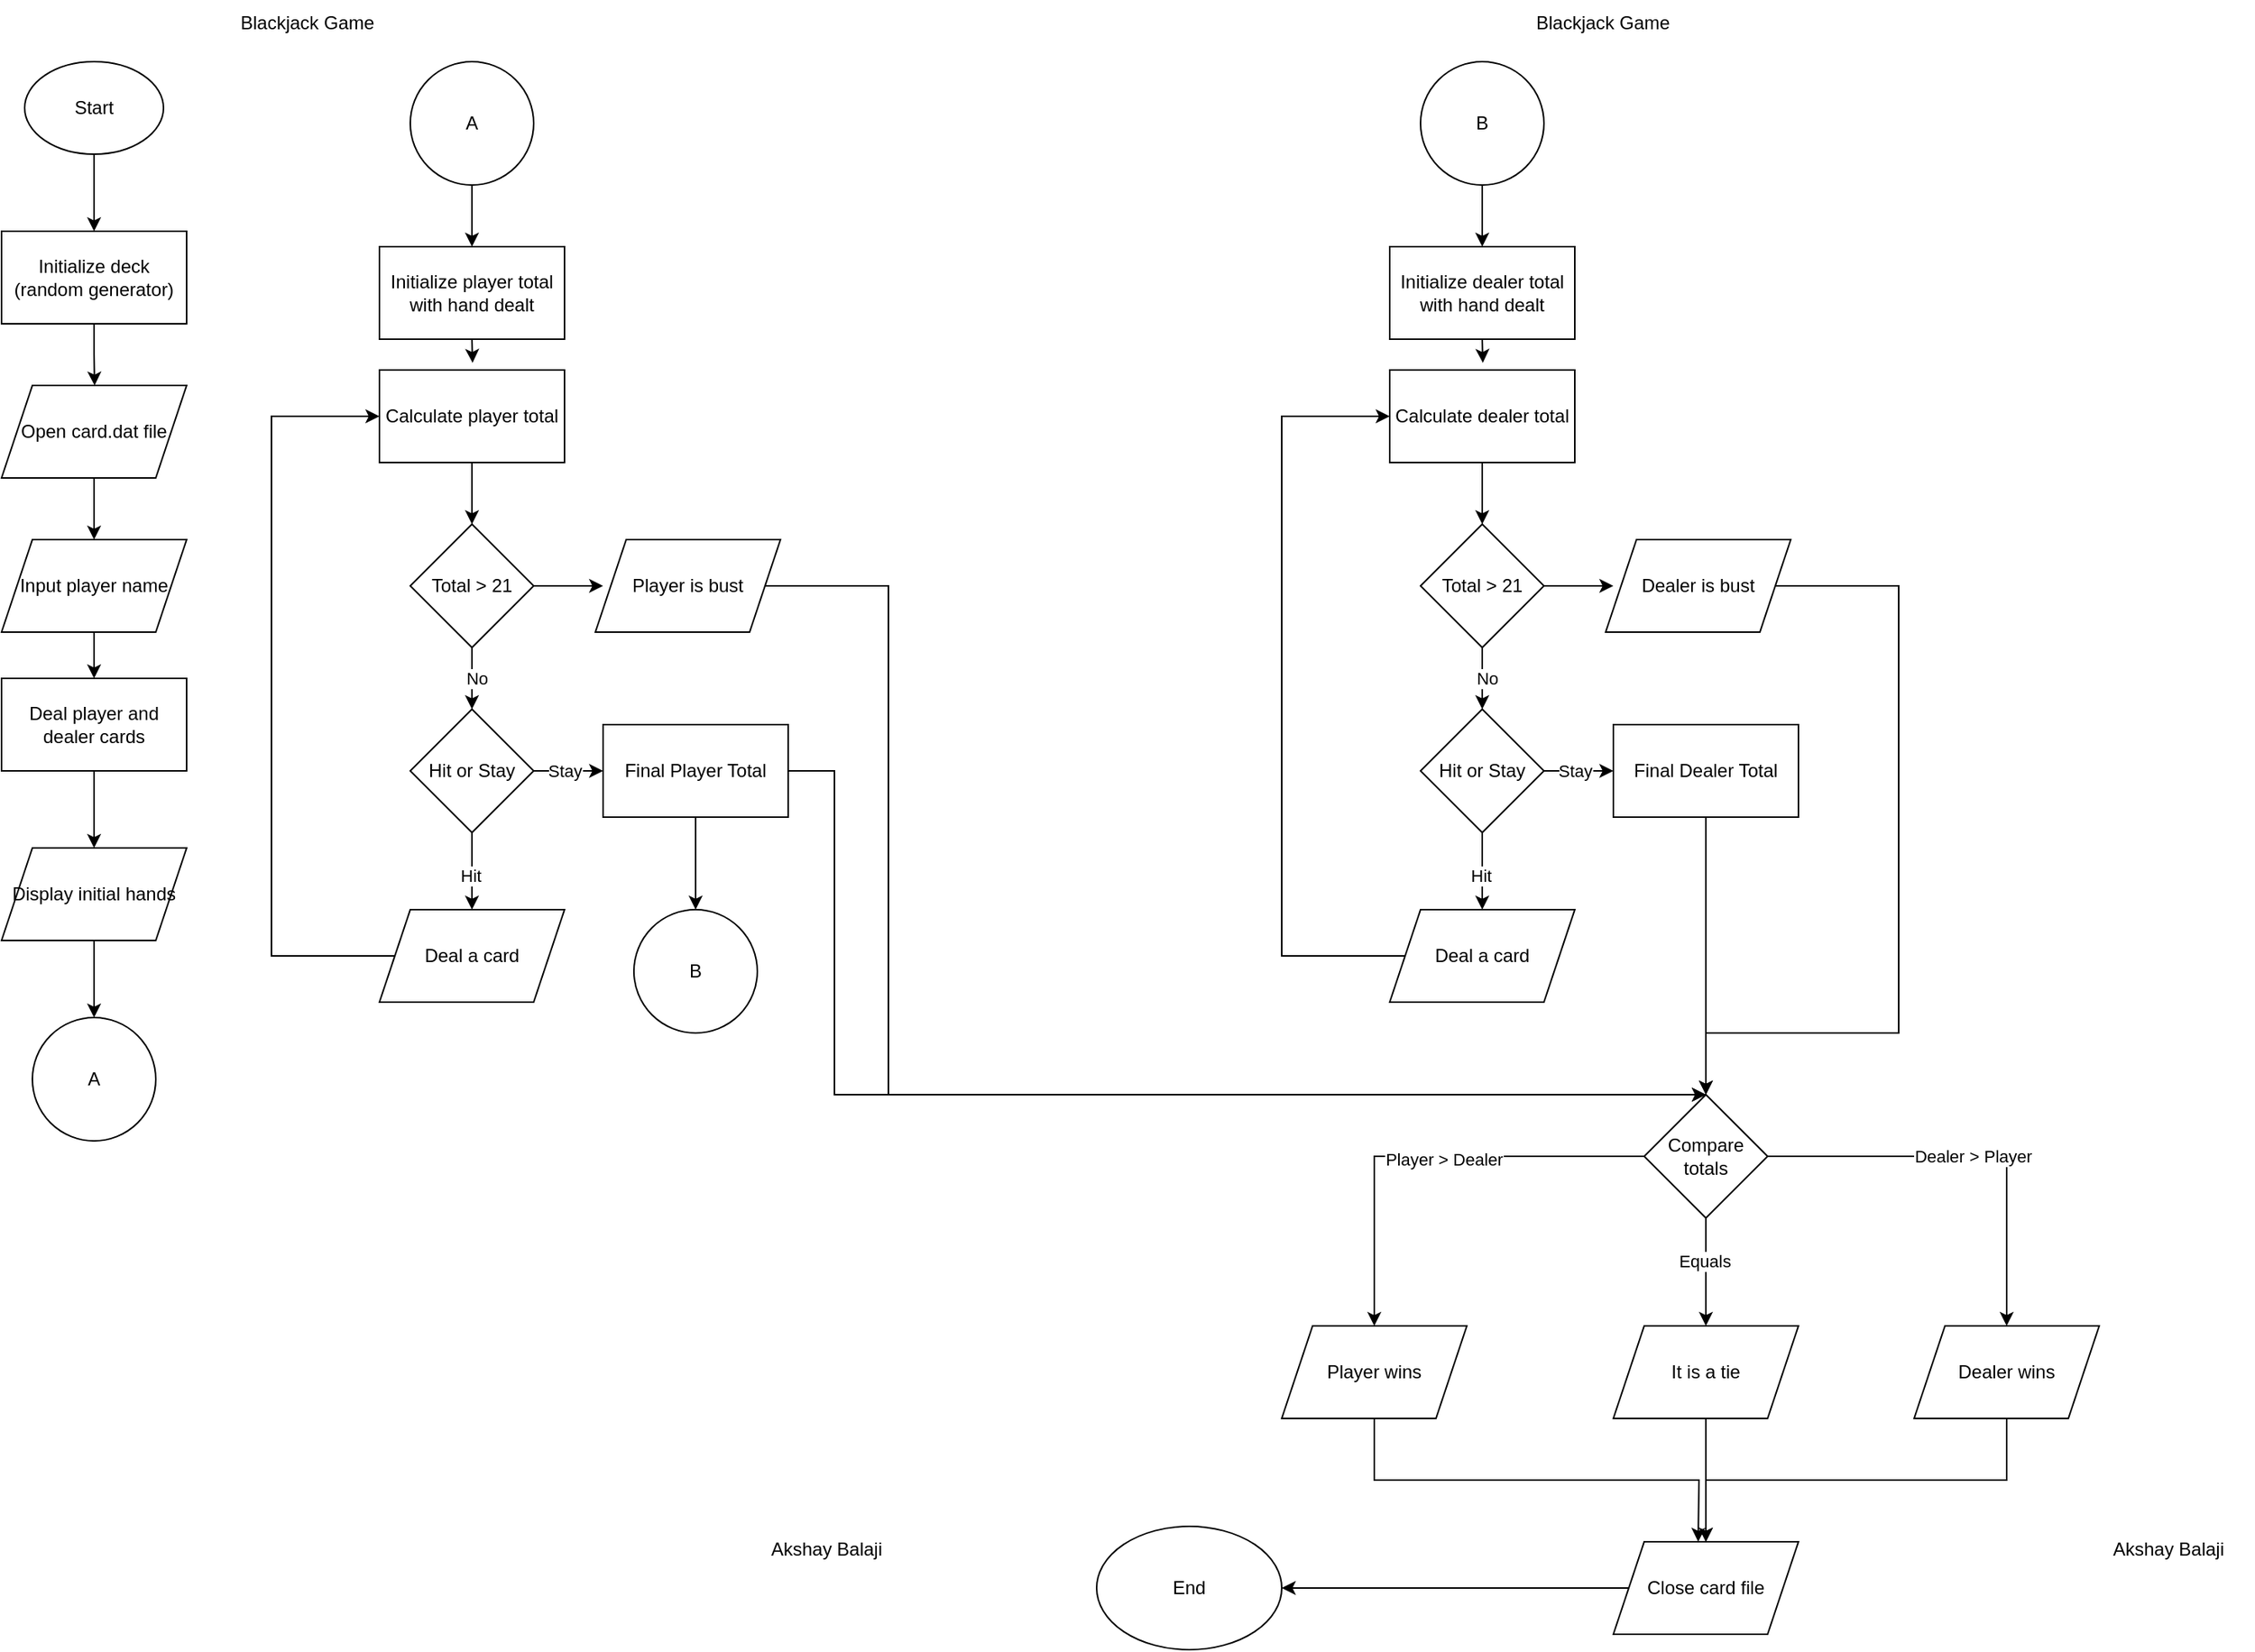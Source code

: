 <mxfile version="24.7.1" type="google">
  <diagram name="Page-1" id="MdpVFVt1C24VA2dgtvB7">
    <mxGraphModel grid="1" page="1" gridSize="10" guides="1" tooltips="1" connect="1" arrows="1" fold="1" pageScale="1" pageWidth="850" pageHeight="1100" math="0" shadow="0">
      <root>
        <mxCell id="0" />
        <mxCell id="1" parent="0" />
        <mxCell id="CA_d9Xkf4OtrzHtj1WFr-3" style="edgeStyle=orthogonalEdgeStyle;rounded=0;orthogonalLoop=1;jettySize=auto;html=1;exitX=0.5;exitY=1;exitDx=0;exitDy=0;" edge="1" parent="1" source="CA_d9Xkf4OtrzHtj1WFr-1" target="CA_d9Xkf4OtrzHtj1WFr-2">
          <mxGeometry relative="1" as="geometry" />
        </mxCell>
        <mxCell id="CA_d9Xkf4OtrzHtj1WFr-1" value="Start" style="ellipse;whiteSpace=wrap;html=1;" vertex="1" parent="1">
          <mxGeometry x="195" y="50" width="90" height="60" as="geometry" />
        </mxCell>
        <mxCell id="CA_d9Xkf4OtrzHtj1WFr-5" style="edgeStyle=orthogonalEdgeStyle;rounded=0;orthogonalLoop=1;jettySize=auto;html=1;exitX=0.5;exitY=1;exitDx=0;exitDy=0;" edge="1" parent="1" source="CA_d9Xkf4OtrzHtj1WFr-2">
          <mxGeometry relative="1" as="geometry">
            <mxPoint x="240.333" y="260" as="targetPoint" />
          </mxGeometry>
        </mxCell>
        <mxCell id="CA_d9Xkf4OtrzHtj1WFr-2" value="Initialize deck (random generator)" style="rounded=0;whiteSpace=wrap;html=1;" vertex="1" parent="1">
          <mxGeometry x="180" y="160" width="120" height="60" as="geometry" />
        </mxCell>
        <mxCell id="CA_d9Xkf4OtrzHtj1WFr-9" style="edgeStyle=orthogonalEdgeStyle;rounded=0;orthogonalLoop=1;jettySize=auto;html=1;exitX=0.5;exitY=1;exitDx=0;exitDy=0;" edge="1" parent="1" source="CA_d9Xkf4OtrzHtj1WFr-6" target="CA_d9Xkf4OtrzHtj1WFr-8">
          <mxGeometry relative="1" as="geometry" />
        </mxCell>
        <mxCell id="CA_d9Xkf4OtrzHtj1WFr-6" value="Open card.dat file" style="shape=parallelogram;perimeter=parallelogramPerimeter;whiteSpace=wrap;html=1;fixedSize=1;" vertex="1" parent="1">
          <mxGeometry x="180" y="260" width="120" height="60" as="geometry" />
        </mxCell>
        <mxCell id="CA_d9Xkf4OtrzHtj1WFr-12" style="edgeStyle=orthogonalEdgeStyle;rounded=0;orthogonalLoop=1;jettySize=auto;html=1;exitX=0.5;exitY=1;exitDx=0;exitDy=0;entryX=0.5;entryY=0;entryDx=0;entryDy=0;" edge="1" parent="1" source="CA_d9Xkf4OtrzHtj1WFr-7" target="CA_d9Xkf4OtrzHtj1WFr-11">
          <mxGeometry relative="1" as="geometry" />
        </mxCell>
        <mxCell id="CA_d9Xkf4OtrzHtj1WFr-7" value="Deal player and dealer cards" style="rounded=0;whiteSpace=wrap;html=1;" vertex="1" parent="1">
          <mxGeometry x="180" y="450" width="120" height="60" as="geometry" />
        </mxCell>
        <mxCell id="CA_d9Xkf4OtrzHtj1WFr-10" style="edgeStyle=orthogonalEdgeStyle;rounded=0;orthogonalLoop=1;jettySize=auto;html=1;exitX=0.5;exitY=1;exitDx=0;exitDy=0;" edge="1" parent="1" source="CA_d9Xkf4OtrzHtj1WFr-8" target="CA_d9Xkf4OtrzHtj1WFr-7">
          <mxGeometry relative="1" as="geometry" />
        </mxCell>
        <mxCell id="CA_d9Xkf4OtrzHtj1WFr-8" value="Input player name" style="shape=parallelogram;perimeter=parallelogramPerimeter;whiteSpace=wrap;html=1;fixedSize=1;" vertex="1" parent="1">
          <mxGeometry x="180" y="360" width="120" height="60" as="geometry" />
        </mxCell>
        <mxCell id="CA_d9Xkf4OtrzHtj1WFr-14" style="edgeStyle=orthogonalEdgeStyle;rounded=0;orthogonalLoop=1;jettySize=auto;html=1;exitX=0.5;exitY=1;exitDx=0;exitDy=0;entryX=0.5;entryY=0;entryDx=0;entryDy=0;" edge="1" parent="1" source="CA_d9Xkf4OtrzHtj1WFr-11" target="CA_d9Xkf4OtrzHtj1WFr-13">
          <mxGeometry relative="1" as="geometry" />
        </mxCell>
        <mxCell id="CA_d9Xkf4OtrzHtj1WFr-11" value="Display initial hands" style="shape=parallelogram;perimeter=parallelogramPerimeter;whiteSpace=wrap;html=1;fixedSize=1;" vertex="1" parent="1">
          <mxGeometry x="180" y="560" width="120" height="60" as="geometry" />
        </mxCell>
        <mxCell id="CA_d9Xkf4OtrzHtj1WFr-13" value="A" style="ellipse;whiteSpace=wrap;html=1;aspect=fixed;" vertex="1" parent="1">
          <mxGeometry x="200" y="670" width="80" height="80" as="geometry" />
        </mxCell>
        <mxCell id="CA_d9Xkf4OtrzHtj1WFr-17" style="edgeStyle=orthogonalEdgeStyle;rounded=0;orthogonalLoop=1;jettySize=auto;html=1;exitX=0.5;exitY=1;exitDx=0;exitDy=0;entryX=0.5;entryY=0;entryDx=0;entryDy=0;" edge="1" parent="1" source="CA_d9Xkf4OtrzHtj1WFr-15" target="CA_d9Xkf4OtrzHtj1WFr-16">
          <mxGeometry relative="1" as="geometry" />
        </mxCell>
        <mxCell id="CA_d9Xkf4OtrzHtj1WFr-15" value="A" style="ellipse;whiteSpace=wrap;html=1;aspect=fixed;" vertex="1" parent="1">
          <mxGeometry x="445" y="50" width="80" height="80" as="geometry" />
        </mxCell>
        <mxCell id="CA_d9Xkf4OtrzHtj1WFr-16" value="Initialize player total with hand dealt" style="rounded=0;whiteSpace=wrap;html=1;" vertex="1" parent="1">
          <mxGeometry x="425" y="170" width="120" height="60" as="geometry" />
        </mxCell>
        <mxCell id="CA_d9Xkf4OtrzHtj1WFr-22" value="" style="edgeStyle=orthogonalEdgeStyle;rounded=0;orthogonalLoop=1;jettySize=auto;html=1;" edge="1" parent="1" source="CA_d9Xkf4OtrzHtj1WFr-18" target="CA_d9Xkf4OtrzHtj1WFr-21">
          <mxGeometry relative="1" as="geometry" />
        </mxCell>
        <mxCell id="CA_d9Xkf4OtrzHtj1WFr-23" value="Stay" style="edgeLabel;html=1;align=center;verticalAlign=middle;resizable=0;points=[];" connectable="0" vertex="1" parent="CA_d9Xkf4OtrzHtj1WFr-22">
          <mxGeometry x="-0.111" relative="1" as="geometry">
            <mxPoint as="offset" />
          </mxGeometry>
        </mxCell>
        <mxCell id="CA_d9Xkf4OtrzHtj1WFr-42" style="edgeStyle=orthogonalEdgeStyle;rounded=0;orthogonalLoop=1;jettySize=auto;html=1;" edge="1" parent="1" source="CA_d9Xkf4OtrzHtj1WFr-18" target="CA_d9Xkf4OtrzHtj1WFr-29">
          <mxGeometry relative="1" as="geometry" />
        </mxCell>
        <mxCell id="CA_d9Xkf4OtrzHtj1WFr-50" value="Hit" style="edgeLabel;html=1;align=center;verticalAlign=middle;resizable=0;points=[];" connectable="0" vertex="1" parent="CA_d9Xkf4OtrzHtj1WFr-42">
          <mxGeometry x="0.107" y="-1" relative="1" as="geometry">
            <mxPoint as="offset" />
          </mxGeometry>
        </mxCell>
        <mxCell id="CA_d9Xkf4OtrzHtj1WFr-18" value="Hit or Stay" style="rhombus;whiteSpace=wrap;html=1;" vertex="1" parent="1">
          <mxGeometry x="445" y="470" width="80" height="80" as="geometry" />
        </mxCell>
        <mxCell id="CA_d9Xkf4OtrzHtj1WFr-54" style="edgeStyle=orthogonalEdgeStyle;rounded=0;orthogonalLoop=1;jettySize=auto;html=1;" edge="1" parent="1" source="CA_d9Xkf4OtrzHtj1WFr-21">
          <mxGeometry relative="1" as="geometry">
            <mxPoint x="630" y="600" as="targetPoint" />
          </mxGeometry>
        </mxCell>
        <mxCell id="CA_d9Xkf4OtrzHtj1WFr-101" style="edgeStyle=orthogonalEdgeStyle;rounded=0;orthogonalLoop=1;jettySize=auto;html=1;exitX=1;exitY=0.5;exitDx=0;exitDy=0;entryX=0.5;entryY=0;entryDx=0;entryDy=0;" edge="1" parent="1" source="CA_d9Xkf4OtrzHtj1WFr-21" target="CA_d9Xkf4OtrzHtj1WFr-100">
          <mxGeometry relative="1" as="geometry">
            <Array as="points">
              <mxPoint x="720" y="510" />
              <mxPoint x="720" y="720" />
            </Array>
          </mxGeometry>
        </mxCell>
        <mxCell id="CA_d9Xkf4OtrzHtj1WFr-21" value="Final Player Total" style="whiteSpace=wrap;html=1;" vertex="1" parent="1">
          <mxGeometry x="570" y="480" width="120" height="60" as="geometry" />
        </mxCell>
        <mxCell id="CA_d9Xkf4OtrzHtj1WFr-43" style="edgeStyle=orthogonalEdgeStyle;rounded=0;orthogonalLoop=1;jettySize=auto;html=1;exitX=0;exitY=0.5;exitDx=0;exitDy=0;entryX=0;entryY=0.5;entryDx=0;entryDy=0;" edge="1" parent="1" source="CA_d9Xkf4OtrzHtj1WFr-29" target="CA_d9Xkf4OtrzHtj1WFr-44">
          <mxGeometry relative="1" as="geometry">
            <mxPoint x="365" y="300" as="targetPoint" />
            <Array as="points">
              <mxPoint x="355" y="630" />
              <mxPoint x="355" y="280" />
            </Array>
          </mxGeometry>
        </mxCell>
        <mxCell id="CA_d9Xkf4OtrzHtj1WFr-29" value="Deal a card" style="shape=parallelogram;perimeter=parallelogramPerimeter;whiteSpace=wrap;html=1;fixedSize=1;" vertex="1" parent="1">
          <mxGeometry x="425" y="600" width="120" height="60" as="geometry" />
        </mxCell>
        <mxCell id="CA_d9Xkf4OtrzHtj1WFr-48" style="edgeStyle=orthogonalEdgeStyle;rounded=0;orthogonalLoop=1;jettySize=auto;html=1;exitX=0.5;exitY=1;exitDx=0;exitDy=0;entryX=0.5;entryY=0;entryDx=0;entryDy=0;" edge="1" parent="1" source="CA_d9Xkf4OtrzHtj1WFr-35" target="CA_d9Xkf4OtrzHtj1WFr-18">
          <mxGeometry relative="1" as="geometry" />
        </mxCell>
        <mxCell id="CA_d9Xkf4OtrzHtj1WFr-49" value="No" style="edgeLabel;html=1;align=center;verticalAlign=middle;resizable=0;points=[];" connectable="0" vertex="1" parent="CA_d9Xkf4OtrzHtj1WFr-48">
          <mxGeometry x="-0.017" y="3" relative="1" as="geometry">
            <mxPoint as="offset" />
          </mxGeometry>
        </mxCell>
        <mxCell id="CA_d9Xkf4OtrzHtj1WFr-52" value="" style="edgeStyle=orthogonalEdgeStyle;rounded=0;orthogonalLoop=1;jettySize=auto;html=1;" edge="1" parent="1" source="CA_d9Xkf4OtrzHtj1WFr-35">
          <mxGeometry relative="1" as="geometry">
            <mxPoint x="570" y="390" as="targetPoint" />
          </mxGeometry>
        </mxCell>
        <mxCell id="CA_d9Xkf4OtrzHtj1WFr-35" value="Total &amp;gt; 21" style="rhombus;whiteSpace=wrap;html=1;" vertex="1" parent="1">
          <mxGeometry x="445" y="350" width="80" height="80" as="geometry" />
        </mxCell>
        <mxCell id="CA_d9Xkf4OtrzHtj1WFr-46" style="edgeStyle=orthogonalEdgeStyle;rounded=0;orthogonalLoop=1;jettySize=auto;html=1;" edge="1" parent="1" source="CA_d9Xkf4OtrzHtj1WFr-44" target="CA_d9Xkf4OtrzHtj1WFr-35">
          <mxGeometry relative="1" as="geometry" />
        </mxCell>
        <mxCell id="CA_d9Xkf4OtrzHtj1WFr-44" value="Calculate player total" style="rounded=0;whiteSpace=wrap;html=1;" vertex="1" parent="1">
          <mxGeometry x="425" y="250" width="120" height="60" as="geometry" />
        </mxCell>
        <mxCell id="CA_d9Xkf4OtrzHtj1WFr-47" style="edgeStyle=orthogonalEdgeStyle;rounded=0;orthogonalLoop=1;jettySize=auto;html=1;exitX=0.5;exitY=1;exitDx=0;exitDy=0;entryX=0.503;entryY=-0.078;entryDx=0;entryDy=0;entryPerimeter=0;" edge="1" parent="1" source="CA_d9Xkf4OtrzHtj1WFr-16" target="CA_d9Xkf4OtrzHtj1WFr-44">
          <mxGeometry relative="1" as="geometry" />
        </mxCell>
        <mxCell id="CA_d9Xkf4OtrzHtj1WFr-53" value="Player is bust" style="shape=parallelogram;perimeter=parallelogramPerimeter;whiteSpace=wrap;html=1;fixedSize=1;" vertex="1" parent="1">
          <mxGeometry x="565" y="360" width="120" height="60" as="geometry" />
        </mxCell>
        <mxCell id="CA_d9Xkf4OtrzHtj1WFr-55" value="B" style="ellipse;whiteSpace=wrap;html=1;aspect=fixed;" vertex="1" parent="1">
          <mxGeometry x="590" y="600" width="80" height="80" as="geometry" />
        </mxCell>
        <mxCell id="CA_d9Xkf4OtrzHtj1WFr-77" style="edgeStyle=orthogonalEdgeStyle;rounded=0;orthogonalLoop=1;jettySize=auto;html=1;exitX=0.5;exitY=1;exitDx=0;exitDy=0;entryX=0.5;entryY=0;entryDx=0;entryDy=0;" edge="1" parent="1" source="CA_d9Xkf4OtrzHtj1WFr-78" target="CA_d9Xkf4OtrzHtj1WFr-79">
          <mxGeometry relative="1" as="geometry" />
        </mxCell>
        <mxCell id="CA_d9Xkf4OtrzHtj1WFr-78" value="B" style="ellipse;whiteSpace=wrap;html=1;aspect=fixed;" vertex="1" parent="1">
          <mxGeometry x="1100" y="50" width="80" height="80" as="geometry" />
        </mxCell>
        <mxCell id="CA_d9Xkf4OtrzHtj1WFr-79" value="Initialize dealer total with hand dealt" style="rounded=0;whiteSpace=wrap;html=1;" vertex="1" parent="1">
          <mxGeometry x="1080" y="170" width="120" height="60" as="geometry" />
        </mxCell>
        <mxCell id="CA_d9Xkf4OtrzHtj1WFr-80" value="" style="edgeStyle=orthogonalEdgeStyle;rounded=0;orthogonalLoop=1;jettySize=auto;html=1;" edge="1" parent="1" source="CA_d9Xkf4OtrzHtj1WFr-84" target="CA_d9Xkf4OtrzHtj1WFr-86">
          <mxGeometry relative="1" as="geometry" />
        </mxCell>
        <mxCell id="CA_d9Xkf4OtrzHtj1WFr-81" value="Stay" style="edgeLabel;html=1;align=center;verticalAlign=middle;resizable=0;points=[];" connectable="0" vertex="1" parent="CA_d9Xkf4OtrzHtj1WFr-80">
          <mxGeometry x="-0.111" relative="1" as="geometry">
            <mxPoint as="offset" />
          </mxGeometry>
        </mxCell>
        <mxCell id="CA_d9Xkf4OtrzHtj1WFr-82" style="edgeStyle=orthogonalEdgeStyle;rounded=0;orthogonalLoop=1;jettySize=auto;html=1;" edge="1" parent="1" source="CA_d9Xkf4OtrzHtj1WFr-84" target="CA_d9Xkf4OtrzHtj1WFr-88">
          <mxGeometry relative="1" as="geometry" />
        </mxCell>
        <mxCell id="CA_d9Xkf4OtrzHtj1WFr-83" value="Hit" style="edgeLabel;html=1;align=center;verticalAlign=middle;resizable=0;points=[];" connectable="0" vertex="1" parent="CA_d9Xkf4OtrzHtj1WFr-82">
          <mxGeometry x="0.107" y="-1" relative="1" as="geometry">
            <mxPoint as="offset" />
          </mxGeometry>
        </mxCell>
        <mxCell id="CA_d9Xkf4OtrzHtj1WFr-84" value="Hit or Stay" style="rhombus;whiteSpace=wrap;html=1;" vertex="1" parent="1">
          <mxGeometry x="1100" y="470" width="80" height="80" as="geometry" />
        </mxCell>
        <mxCell id="CA_d9Xkf4OtrzHtj1WFr-85" style="edgeStyle=orthogonalEdgeStyle;rounded=0;orthogonalLoop=1;jettySize=auto;html=1;entryX=0.5;entryY=0;entryDx=0;entryDy=0;" edge="1" parent="1" source="CA_d9Xkf4OtrzHtj1WFr-86" target="CA_d9Xkf4OtrzHtj1WFr-100">
          <mxGeometry relative="1" as="geometry">
            <mxPoint x="1285" y="600" as="targetPoint" />
          </mxGeometry>
        </mxCell>
        <mxCell id="CA_d9Xkf4OtrzHtj1WFr-86" value="Final Dealer Total" style="whiteSpace=wrap;html=1;" vertex="1" parent="1">
          <mxGeometry x="1225" y="480" width="120" height="60" as="geometry" />
        </mxCell>
        <mxCell id="CA_d9Xkf4OtrzHtj1WFr-87" style="edgeStyle=orthogonalEdgeStyle;rounded=0;orthogonalLoop=1;jettySize=auto;html=1;exitX=0;exitY=0.5;exitDx=0;exitDy=0;entryX=0;entryY=0.5;entryDx=0;entryDy=0;" edge="1" parent="1" source="CA_d9Xkf4OtrzHtj1WFr-88" target="CA_d9Xkf4OtrzHtj1WFr-94">
          <mxGeometry relative="1" as="geometry">
            <mxPoint x="1020" y="300" as="targetPoint" />
            <Array as="points">
              <mxPoint x="1010" y="630" />
              <mxPoint x="1010" y="280" />
            </Array>
          </mxGeometry>
        </mxCell>
        <mxCell id="CA_d9Xkf4OtrzHtj1WFr-88" value="Deal a card" style="shape=parallelogram;perimeter=parallelogramPerimeter;whiteSpace=wrap;html=1;fixedSize=1;" vertex="1" parent="1">
          <mxGeometry x="1080" y="600" width="120" height="60" as="geometry" />
        </mxCell>
        <mxCell id="CA_d9Xkf4OtrzHtj1WFr-89" style="edgeStyle=orthogonalEdgeStyle;rounded=0;orthogonalLoop=1;jettySize=auto;html=1;exitX=0.5;exitY=1;exitDx=0;exitDy=0;entryX=0.5;entryY=0;entryDx=0;entryDy=0;" edge="1" parent="1" source="CA_d9Xkf4OtrzHtj1WFr-92" target="CA_d9Xkf4OtrzHtj1WFr-84">
          <mxGeometry relative="1" as="geometry" />
        </mxCell>
        <mxCell id="CA_d9Xkf4OtrzHtj1WFr-90" value="No" style="edgeLabel;html=1;align=center;verticalAlign=middle;resizable=0;points=[];" connectable="0" vertex="1" parent="CA_d9Xkf4OtrzHtj1WFr-89">
          <mxGeometry x="-0.017" y="3" relative="1" as="geometry">
            <mxPoint as="offset" />
          </mxGeometry>
        </mxCell>
        <mxCell id="CA_d9Xkf4OtrzHtj1WFr-91" value="" style="edgeStyle=orthogonalEdgeStyle;rounded=0;orthogonalLoop=1;jettySize=auto;html=1;" edge="1" parent="1" source="CA_d9Xkf4OtrzHtj1WFr-92">
          <mxGeometry relative="1" as="geometry">
            <mxPoint x="1225" y="390" as="targetPoint" />
          </mxGeometry>
        </mxCell>
        <mxCell id="CA_d9Xkf4OtrzHtj1WFr-92" value="Total &amp;gt; 21" style="rhombus;whiteSpace=wrap;html=1;" vertex="1" parent="1">
          <mxGeometry x="1100" y="350" width="80" height="80" as="geometry" />
        </mxCell>
        <mxCell id="CA_d9Xkf4OtrzHtj1WFr-93" style="edgeStyle=orthogonalEdgeStyle;rounded=0;orthogonalLoop=1;jettySize=auto;html=1;" edge="1" parent="1" source="CA_d9Xkf4OtrzHtj1WFr-94" target="CA_d9Xkf4OtrzHtj1WFr-92">
          <mxGeometry relative="1" as="geometry" />
        </mxCell>
        <mxCell id="CA_d9Xkf4OtrzHtj1WFr-94" value="Calculate dealer total" style="rounded=0;whiteSpace=wrap;html=1;" vertex="1" parent="1">
          <mxGeometry x="1080" y="250" width="120" height="60" as="geometry" />
        </mxCell>
        <mxCell id="CA_d9Xkf4OtrzHtj1WFr-95" style="edgeStyle=orthogonalEdgeStyle;rounded=0;orthogonalLoop=1;jettySize=auto;html=1;exitX=0.5;exitY=1;exitDx=0;exitDy=0;entryX=0.503;entryY=-0.078;entryDx=0;entryDy=0;entryPerimeter=0;" edge="1" parent="1" source="CA_d9Xkf4OtrzHtj1WFr-79" target="CA_d9Xkf4OtrzHtj1WFr-94">
          <mxGeometry relative="1" as="geometry" />
        </mxCell>
        <mxCell id="CA_d9Xkf4OtrzHtj1WFr-96" value="Dealer is bust" style="shape=parallelogram;perimeter=parallelogramPerimeter;whiteSpace=wrap;html=1;fixedSize=1;" vertex="1" parent="1">
          <mxGeometry x="1220" y="360" width="120" height="60" as="geometry" />
        </mxCell>
        <mxCell id="CA_d9Xkf4OtrzHtj1WFr-111" style="edgeStyle=orthogonalEdgeStyle;rounded=0;orthogonalLoop=1;jettySize=auto;html=1;entryX=0.5;entryY=0;entryDx=0;entryDy=0;" edge="1" parent="1" source="CA_d9Xkf4OtrzHtj1WFr-100" target="CA_d9Xkf4OtrzHtj1WFr-106">
          <mxGeometry relative="1" as="geometry" />
        </mxCell>
        <mxCell id="CA_d9Xkf4OtrzHtj1WFr-114" value="Player &amp;gt; Dealer" style="edgeLabel;html=1;align=center;verticalAlign=middle;resizable=0;points=[];" connectable="0" vertex="1" parent="CA_d9Xkf4OtrzHtj1WFr-111">
          <mxGeometry x="-0.087" y="2" relative="1" as="geometry">
            <mxPoint as="offset" />
          </mxGeometry>
        </mxCell>
        <mxCell id="CA_d9Xkf4OtrzHtj1WFr-112" value="Dealer &amp;gt; Player" style="edgeStyle=orthogonalEdgeStyle;rounded=0;orthogonalLoop=1;jettySize=auto;html=1;exitX=1;exitY=0.5;exitDx=0;exitDy=0;" edge="1" parent="1" source="CA_d9Xkf4OtrzHtj1WFr-100" target="CA_d9Xkf4OtrzHtj1WFr-108">
          <mxGeometry relative="1" as="geometry" />
        </mxCell>
        <mxCell id="CA_d9Xkf4OtrzHtj1WFr-113" style="edgeStyle=orthogonalEdgeStyle;rounded=0;orthogonalLoop=1;jettySize=auto;html=1;exitX=0.5;exitY=1;exitDx=0;exitDy=0;" edge="1" parent="1" source="CA_d9Xkf4OtrzHtj1WFr-100" target="CA_d9Xkf4OtrzHtj1WFr-107">
          <mxGeometry relative="1" as="geometry" />
        </mxCell>
        <mxCell id="CA_d9Xkf4OtrzHtj1WFr-115" value="Equals" style="edgeLabel;html=1;align=center;verticalAlign=middle;resizable=0;points=[];" connectable="0" vertex="1" parent="CA_d9Xkf4OtrzHtj1WFr-113">
          <mxGeometry x="-0.201" y="-1" relative="1" as="geometry">
            <mxPoint as="offset" />
          </mxGeometry>
        </mxCell>
        <mxCell id="CA_d9Xkf4OtrzHtj1WFr-100" value="Compare totals" style="rhombus;whiteSpace=wrap;html=1;" vertex="1" parent="1">
          <mxGeometry x="1245" y="720" width="80" height="80" as="geometry" />
        </mxCell>
        <mxCell id="CA_d9Xkf4OtrzHtj1WFr-110" style="edgeStyle=orthogonalEdgeStyle;rounded=0;orthogonalLoop=1;jettySize=auto;html=1;exitX=1;exitY=0.5;exitDx=0;exitDy=0;entryX=0.5;entryY=0;entryDx=0;entryDy=0;" edge="1" parent="1" source="CA_d9Xkf4OtrzHtj1WFr-53" target="CA_d9Xkf4OtrzHtj1WFr-100">
          <mxGeometry relative="1" as="geometry">
            <mxPoint x="755" y="430" as="sourcePoint" />
            <Array as="points">
              <mxPoint x="755" y="390" />
              <mxPoint x="755" y="720" />
            </Array>
          </mxGeometry>
        </mxCell>
        <mxCell id="CA_d9Xkf4OtrzHtj1WFr-109" style="edgeStyle=orthogonalEdgeStyle;rounded=0;orthogonalLoop=1;jettySize=auto;html=1;exitX=1;exitY=0.5;exitDx=0;exitDy=0;entryX=0.5;entryY=0;entryDx=0;entryDy=0;" edge="1" parent="1" source="CA_d9Xkf4OtrzHtj1WFr-96" target="CA_d9Xkf4OtrzHtj1WFr-100">
          <mxGeometry relative="1" as="geometry">
            <mxPoint x="1410" y="430" as="sourcePoint" />
            <Array as="points">
              <mxPoint x="1410" y="390" />
              <mxPoint x="1410" y="680" />
              <mxPoint x="1285" y="680" />
            </Array>
          </mxGeometry>
        </mxCell>
        <mxCell id="pQjNvXrZmI8d75niiQMT-5" style="edgeStyle=orthogonalEdgeStyle;rounded=0;orthogonalLoop=1;jettySize=auto;html=1;exitX=0.5;exitY=1;exitDx=0;exitDy=0;" edge="1" parent="1" source="CA_d9Xkf4OtrzHtj1WFr-106">
          <mxGeometry relative="1" as="geometry">
            <mxPoint x="1280" y="1010" as="targetPoint" />
          </mxGeometry>
        </mxCell>
        <mxCell id="CA_d9Xkf4OtrzHtj1WFr-106" value="Player wins" style="shape=parallelogram;perimeter=parallelogramPerimeter;whiteSpace=wrap;html=1;fixedSize=1;" vertex="1" parent="1">
          <mxGeometry x="1010" y="870" width="120" height="60" as="geometry" />
        </mxCell>
        <mxCell id="pQjNvXrZmI8d75niiQMT-3" style="edgeStyle=orthogonalEdgeStyle;rounded=0;orthogonalLoop=1;jettySize=auto;html=1;exitX=0.5;exitY=1;exitDx=0;exitDy=0;entryX=0.5;entryY=0;entryDx=0;entryDy=0;" edge="1" parent="1" source="CA_d9Xkf4OtrzHtj1WFr-107" target="pQjNvXrZmI8d75niiQMT-2">
          <mxGeometry relative="1" as="geometry" />
        </mxCell>
        <mxCell id="CA_d9Xkf4OtrzHtj1WFr-107" value="It is a tie" style="shape=parallelogram;perimeter=parallelogramPerimeter;whiteSpace=wrap;html=1;fixedSize=1;" vertex="1" parent="1">
          <mxGeometry x="1225" y="870" width="120" height="60" as="geometry" />
        </mxCell>
        <mxCell id="pQjNvXrZmI8d75niiQMT-4" style="edgeStyle=orthogonalEdgeStyle;rounded=0;orthogonalLoop=1;jettySize=auto;html=1;exitX=0.5;exitY=1;exitDx=0;exitDy=0;entryX=0.5;entryY=0;entryDx=0;entryDy=0;" edge="1" parent="1" source="CA_d9Xkf4OtrzHtj1WFr-108" target="pQjNvXrZmI8d75niiQMT-2">
          <mxGeometry relative="1" as="geometry" />
        </mxCell>
        <mxCell id="CA_d9Xkf4OtrzHtj1WFr-108" value="Dealer wins" style="shape=parallelogram;perimeter=parallelogramPerimeter;whiteSpace=wrap;html=1;fixedSize=1;" vertex="1" parent="1">
          <mxGeometry x="1420" y="870" width="120" height="60" as="geometry" />
        </mxCell>
        <mxCell id="CA_d9Xkf4OtrzHtj1WFr-116" value="End" style="ellipse;whiteSpace=wrap;html=1;" vertex="1" parent="1">
          <mxGeometry x="890" y="1000" width="120" height="80" as="geometry" />
        </mxCell>
        <mxCell id="CA_d9Xkf4OtrzHtj1WFr-122" value="Blackjack Game&amp;nbsp;" style="text;html=1;align=center;verticalAlign=middle;whiteSpace=wrap;rounded=0;" vertex="1" parent="1">
          <mxGeometry x="310" y="10" width="140" height="30" as="geometry" />
        </mxCell>
        <mxCell id="CA_d9Xkf4OtrzHtj1WFr-123" value="Blackjack Game&amp;nbsp;" style="text;html=1;align=center;verticalAlign=middle;whiteSpace=wrap;rounded=0;" vertex="1" parent="1">
          <mxGeometry x="1150" y="10" width="140" height="30" as="geometry" />
        </mxCell>
        <mxCell id="CA_d9Xkf4OtrzHtj1WFr-124" value="Akshay Balaji" style="text;html=1;align=center;verticalAlign=middle;whiteSpace=wrap;rounded=0;" vertex="1" parent="1">
          <mxGeometry x="660" y="1000" width="110" height="30" as="geometry" />
        </mxCell>
        <mxCell id="CA_d9Xkf4OtrzHtj1WFr-125" value="Akshay Balaji" style="text;html=1;align=center;verticalAlign=middle;whiteSpace=wrap;rounded=0;" vertex="1" parent="1">
          <mxGeometry x="1530" y="1000" width="110" height="30" as="geometry" />
        </mxCell>
        <mxCell id="pQjNvXrZmI8d75niiQMT-6" style="edgeStyle=orthogonalEdgeStyle;rounded=0;orthogonalLoop=1;jettySize=auto;html=1;exitX=0;exitY=0.5;exitDx=0;exitDy=0;entryX=1;entryY=0.5;entryDx=0;entryDy=0;" edge="1" parent="1" source="pQjNvXrZmI8d75niiQMT-2" target="CA_d9Xkf4OtrzHtj1WFr-116">
          <mxGeometry relative="1" as="geometry" />
        </mxCell>
        <mxCell id="pQjNvXrZmI8d75niiQMT-2" value="Close card file" style="shape=parallelogram;perimeter=parallelogramPerimeter;whiteSpace=wrap;html=1;fixedSize=1;" vertex="1" parent="1">
          <mxGeometry x="1225" y="1010" width="120" height="60" as="geometry" />
        </mxCell>
      </root>
    </mxGraphModel>
  </diagram>
</mxfile>
